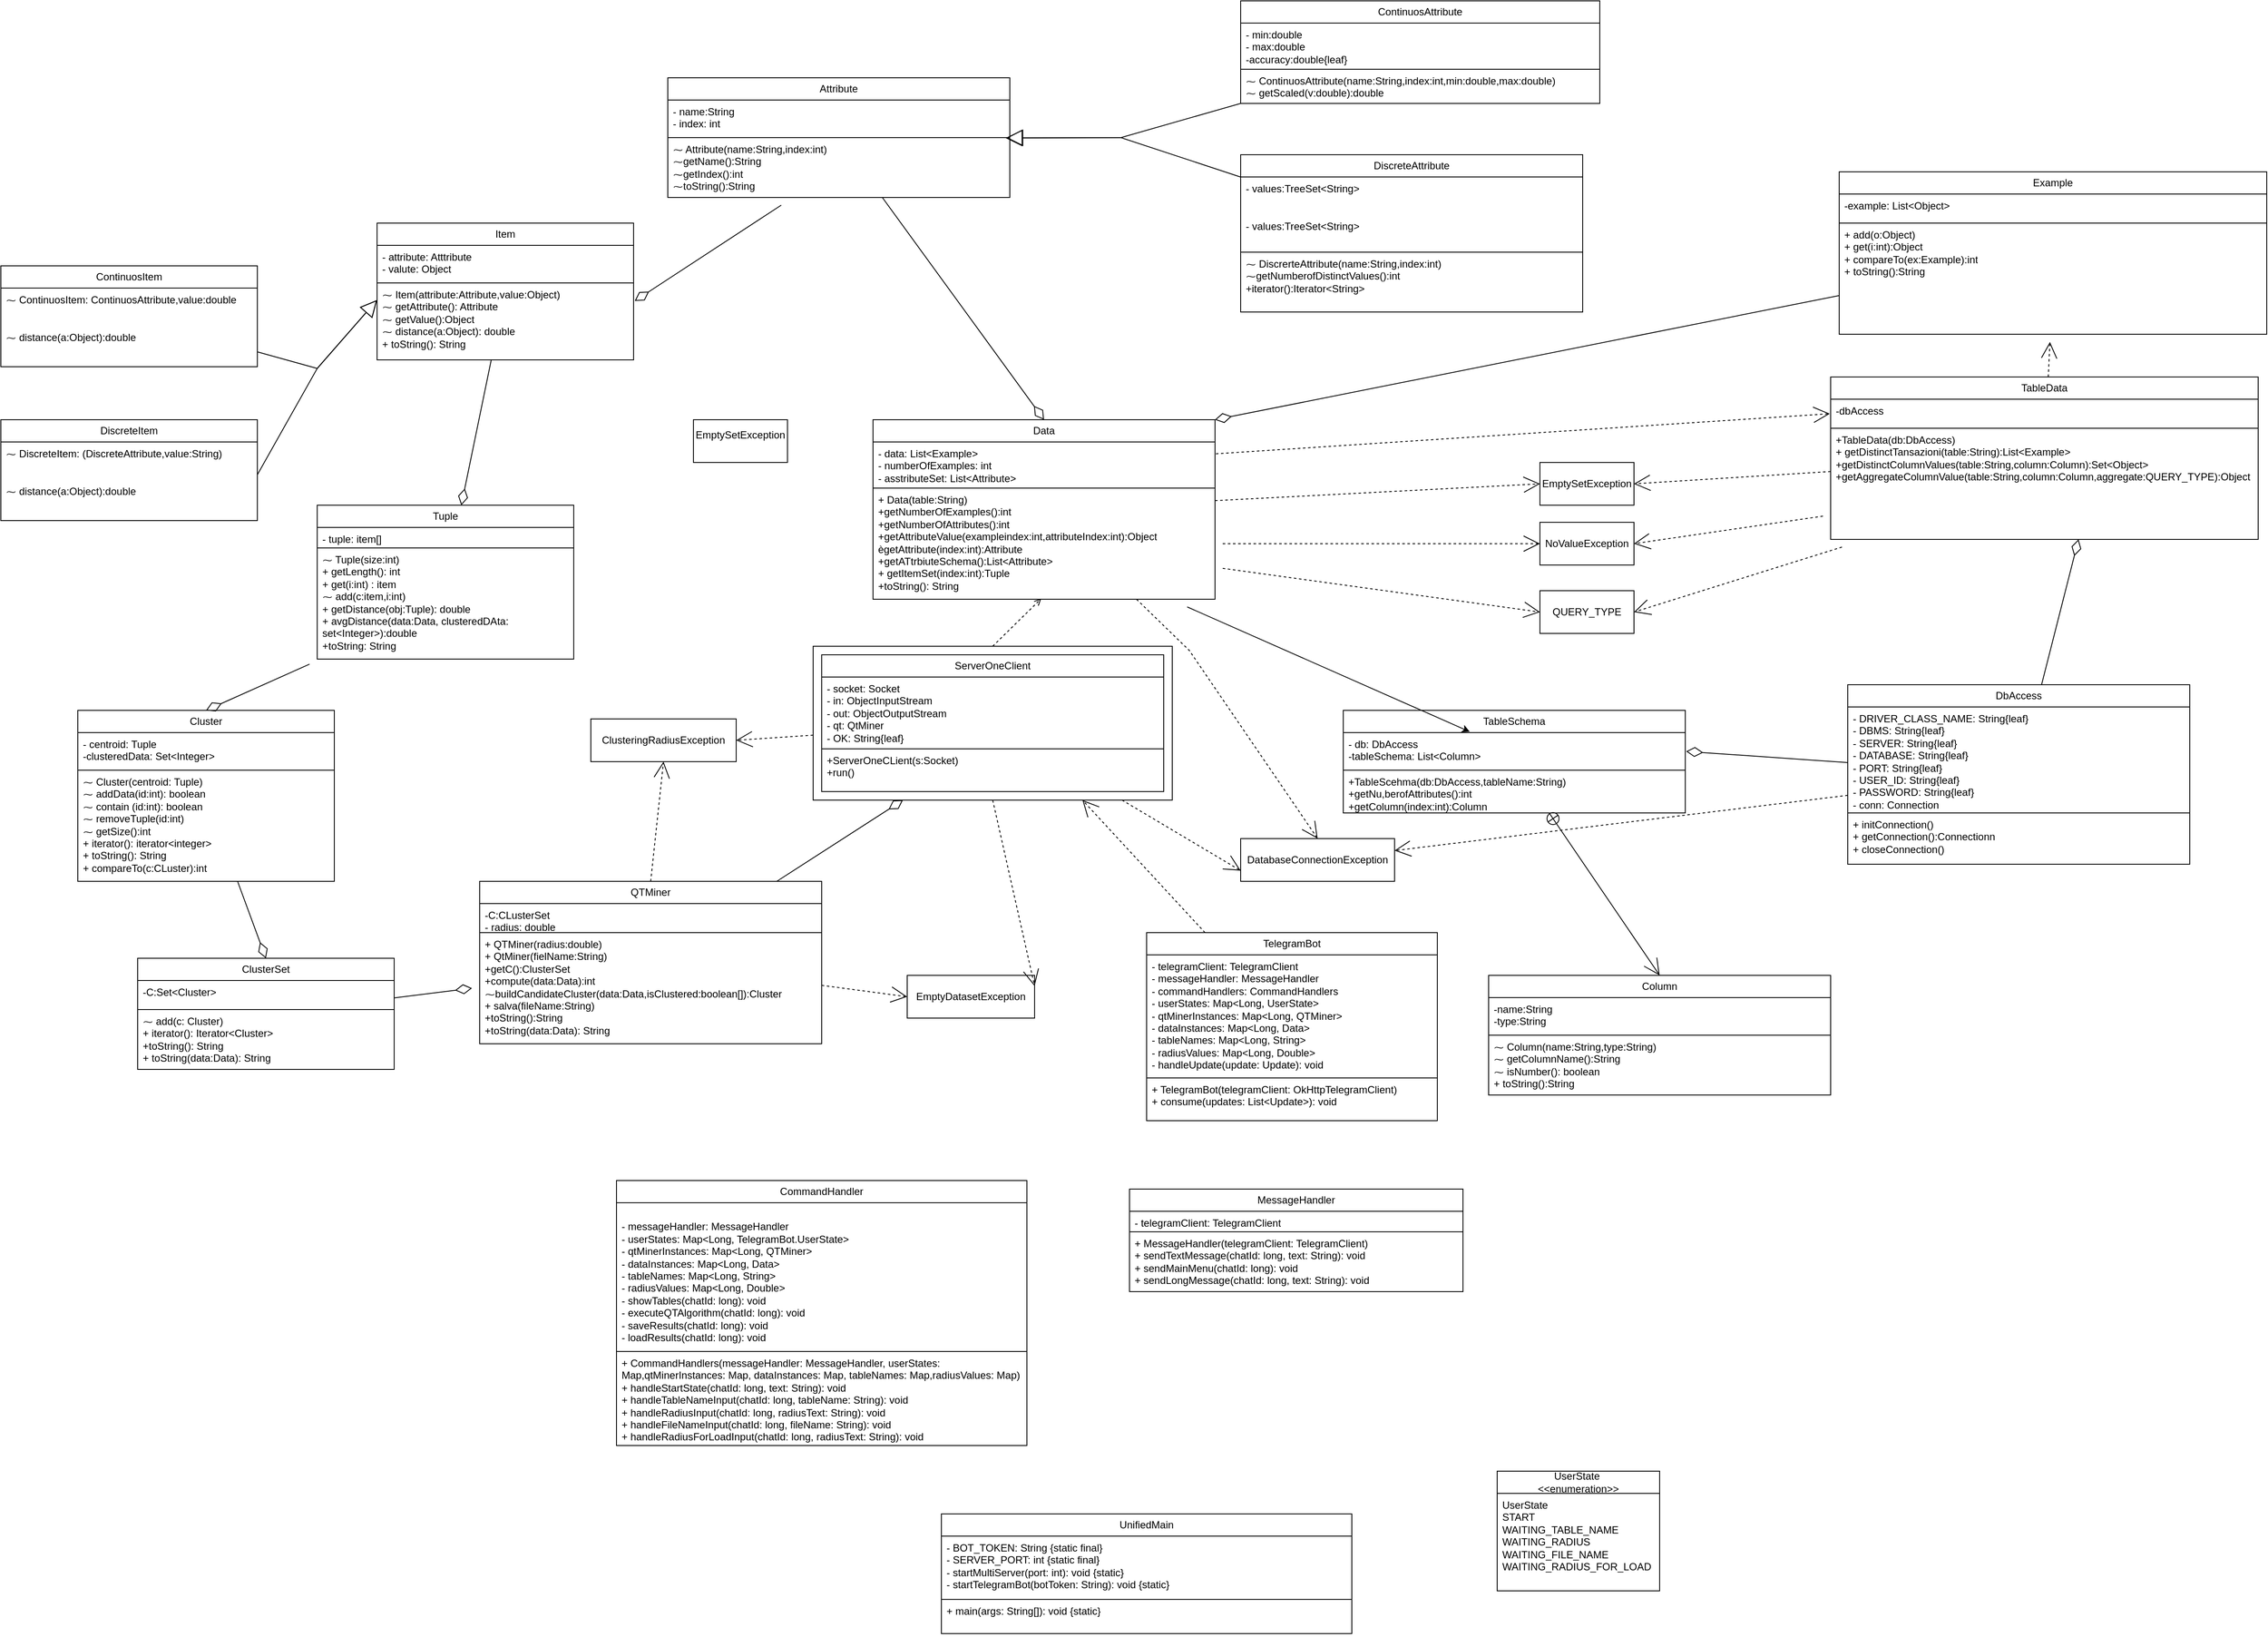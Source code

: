 <mxfile version="27.1.5">
  <diagram name="Pagina-1" id="mjdL0Gk-v7nQmJWpM4V3">
    <mxGraphModel dx="622" dy="1552" grid="1" gridSize="10" guides="1" tooltips="1" connect="1" arrows="1" fold="1" page="1" pageScale="1" pageWidth="827" pageHeight="1169" math="0" shadow="0">
      <root>
        <mxCell id="0" />
        <mxCell id="1" parent="0" />
        <mxCell id="j_IgRKaj08mLGNsZqeZe-5" value="ContinuosItem" style="swimlane;fontStyle=0;childLayout=stackLayout;horizontal=1;startSize=26;fillColor=none;horizontalStack=0;resizeParent=1;resizeParentMax=0;resizeLast=0;collapsible=1;marginBottom=0;whiteSpace=wrap;html=1;" parent="1" vertex="1">
          <mxGeometry x="60" y="140" width="300" height="118" as="geometry" />
        </mxCell>
        <mxCell id="j_IgRKaj08mLGNsZqeZe-6" value="&lt;div&gt;⁓ ContinuosItem: ContinuosAttribute,value:double&lt;/div&gt;" style="text;strokeColor=none;fillColor=none;align=left;verticalAlign=top;spacingLeft=4;spacingRight=4;overflow=hidden;rotatable=0;points=[[0,0.5],[1,0.5]];portConstraint=eastwest;whiteSpace=wrap;html=1;" parent="j_IgRKaj08mLGNsZqeZe-5" vertex="1">
          <mxGeometry y="26" width="300" height="44" as="geometry" />
        </mxCell>
        <mxCell id="j_IgRKaj08mLGNsZqeZe-7" value="⁓ distance(a:Object):double" style="text;strokeColor=none;fillColor=none;align=left;verticalAlign=top;spacingLeft=4;spacingRight=4;overflow=hidden;rotatable=0;points=[[0,0.5],[1,0.5]];portConstraint=eastwest;whiteSpace=wrap;html=1;" parent="j_IgRKaj08mLGNsZqeZe-5" vertex="1">
          <mxGeometry y="70" width="300" height="48" as="geometry" />
        </mxCell>
        <mxCell id="Jh_SoKNnlVgna3IxLkLt-3" style="edgeStyle=none;shape=connector;rounded=0;orthogonalLoop=1;jettySize=auto;html=1;strokeColor=default;align=center;verticalAlign=middle;fontFamily=Helvetica;fontSize=11;fontColor=default;labelBackgroundColor=default;endArrow=block;exitX=1;exitY=0.871;exitDx=0;exitDy=0;exitPerimeter=0;endFill=0;strokeWidth=1;endSize=17;" parent="1" source="j_IgRKaj08mLGNsZqeZe-10" edge="1">
          <mxGeometry relative="1" as="geometry">
            <mxPoint x="500" y="180" as="targetPoint" />
            <Array as="points">
              <mxPoint x="430" y="260" />
            </Array>
          </mxGeometry>
        </mxCell>
        <mxCell id="j_IgRKaj08mLGNsZqeZe-9" value="DiscreteItem" style="swimlane;fontStyle=0;childLayout=stackLayout;horizontal=1;startSize=26;fillColor=none;horizontalStack=0;resizeParent=1;resizeParentMax=0;resizeLast=0;collapsible=1;marginBottom=0;whiteSpace=wrap;html=1;" parent="1" vertex="1">
          <mxGeometry x="60" y="320" width="300" height="118" as="geometry" />
        </mxCell>
        <mxCell id="j_IgRKaj08mLGNsZqeZe-10" value="&lt;div&gt;⁓ DiscreteItem: (DiscreteAttribute,value:String)&lt;/div&gt;" style="text;strokeColor=none;fillColor=none;align=left;verticalAlign=top;spacingLeft=4;spacingRight=4;overflow=hidden;rotatable=0;points=[[0,0.5],[1,0.5]];portConstraint=eastwest;whiteSpace=wrap;html=1;" parent="j_IgRKaj08mLGNsZqeZe-9" vertex="1">
          <mxGeometry y="26" width="300" height="44" as="geometry" />
        </mxCell>
        <mxCell id="j_IgRKaj08mLGNsZqeZe-11" value="⁓ distance(a:Object):double" style="text;strokeColor=none;fillColor=none;align=left;verticalAlign=top;spacingLeft=4;spacingRight=4;overflow=hidden;rotatable=0;points=[[0,0.5],[1,0.5]];portConstraint=eastwest;whiteSpace=wrap;html=1;" parent="j_IgRKaj08mLGNsZqeZe-9" vertex="1">
          <mxGeometry y="70" width="300" height="48" as="geometry" />
        </mxCell>
        <mxCell id="j_IgRKaj08mLGNsZqeZe-72" style="rounded=0;orthogonalLoop=1;jettySize=auto;html=1;strokeWidth=1;endSize=17;strokeColor=default;align=center;verticalAlign=middle;fontFamily=Helvetica;fontSize=11;fontColor=default;labelBackgroundColor=default;endArrow=diamondThin;endFill=0;" parent="1" source="j_IgRKaj08mLGNsZqeZe-13" target="j_IgRKaj08mLGNsZqeZe-17" edge="1">
          <mxGeometry relative="1" as="geometry" />
        </mxCell>
        <mxCell id="j_IgRKaj08mLGNsZqeZe-13" value="Item" style="swimlane;fontStyle=0;childLayout=stackLayout;horizontal=1;startSize=26;fillColor=none;horizontalStack=0;resizeParent=1;resizeParentMax=0;resizeLast=0;collapsible=1;marginBottom=0;whiteSpace=wrap;html=1;" parent="1" vertex="1">
          <mxGeometry x="500" y="90" width="300" height="160" as="geometry" />
        </mxCell>
        <mxCell id="j_IgRKaj08mLGNsZqeZe-14" value="&lt;div&gt;- attribute: Atttribute&lt;/div&gt;&lt;div&gt;- valute: Object&lt;/div&gt;" style="text;strokeColor=none;fillColor=none;align=left;verticalAlign=top;spacingLeft=4;spacingRight=4;overflow=hidden;rotatable=0;points=[[0,0.5],[1,0.5]];portConstraint=eastwest;whiteSpace=wrap;html=1;perimeterSpacing=1;" parent="j_IgRKaj08mLGNsZqeZe-13" vertex="1">
          <mxGeometry y="26" width="300" height="44" as="geometry" />
        </mxCell>
        <mxCell id="j_IgRKaj08mLGNsZqeZe-15" value="&lt;div&gt;⁓ Item(attribute:Attribute,value:Object)&lt;/div&gt;&lt;div&gt;⁓ getAttribute(): Attribute&lt;/div&gt;&lt;div&gt;⁓ getValue():Object&lt;/div&gt;&lt;div&gt;⁓ distance(a:Object): double&lt;/div&gt;&lt;div&gt;+ toString(): String&lt;/div&gt;" style="text;strokeColor=default;fillColor=none;align=left;verticalAlign=top;spacingLeft=4;spacingRight=4;overflow=hidden;rotatable=0;points=[[0,0.5],[1,0.5]];portConstraint=eastwest;whiteSpace=wrap;html=1;perimeterSpacing=9;" parent="j_IgRKaj08mLGNsZqeZe-13" vertex="1">
          <mxGeometry y="70" width="300" height="90" as="geometry" />
        </mxCell>
        <mxCell id="j_IgRKaj08mLGNsZqeZe-17" value="Tuple" style="swimlane;fontStyle=0;childLayout=stackLayout;horizontal=1;startSize=26;fillColor=none;horizontalStack=0;resizeParent=1;resizeParentMax=0;resizeLast=0;collapsible=1;marginBottom=0;whiteSpace=wrap;html=1;" parent="1" vertex="1">
          <mxGeometry x="430" y="420" width="300" height="180" as="geometry" />
        </mxCell>
        <mxCell id="j_IgRKaj08mLGNsZqeZe-18" value="- tuple: item[]" style="text;strokeColor=none;fillColor=none;align=left;verticalAlign=top;spacingLeft=4;spacingRight=4;overflow=hidden;rotatable=0;points=[[0,0.5],[1,0.5]];portConstraint=eastwest;whiteSpace=wrap;html=1;perimeterSpacing=1;" parent="j_IgRKaj08mLGNsZqeZe-17" vertex="1">
          <mxGeometry y="26" width="300" height="24" as="geometry" />
        </mxCell>
        <mxCell id="j_IgRKaj08mLGNsZqeZe-19" value="&lt;div&gt;⁓ Tuple(size:int)&lt;/div&gt;&lt;div&gt;+ getLength(): int&lt;/div&gt;&lt;div&gt;+ get(i:int) : item&lt;/div&gt;&lt;div&gt;⁓ add(c:item,i:int)&lt;/div&gt;&lt;div&gt;+ getDistance(obj:Tuple): double&lt;/div&gt;&lt;div&gt;+ avgDistance(data:Data, clusteredDAta: set&amp;lt;Integer&amp;gt;):double&lt;/div&gt;&lt;div&gt;+toString: String&amp;nbsp;&lt;/div&gt;" style="text;strokeColor=default;fillColor=none;align=left;verticalAlign=top;spacingLeft=4;spacingRight=4;overflow=hidden;rotatable=0;points=[[0,0.5],[1,0.5]];portConstraint=eastwest;whiteSpace=wrap;html=1;perimeterSpacing=9;" parent="j_IgRKaj08mLGNsZqeZe-17" vertex="1">
          <mxGeometry y="50" width="300" height="130" as="geometry" />
        </mxCell>
        <mxCell id="j_IgRKaj08mLGNsZqeZe-74" style="rounded=0;orthogonalLoop=1;jettySize=auto;html=1;entryX=0.5;entryY=0;entryDx=0;entryDy=0;strokeColor=default;align=center;verticalAlign=middle;fontFamily=Helvetica;fontSize=11;fontColor=default;labelBackgroundColor=default;endArrow=diamondThin;endFill=0;strokeWidth=1;endSize=17;" parent="1" source="j_IgRKaj08mLGNsZqeZe-21" target="j_IgRKaj08mLGNsZqeZe-24" edge="1">
          <mxGeometry relative="1" as="geometry" />
        </mxCell>
        <mxCell id="j_IgRKaj08mLGNsZqeZe-21" value="Cluster" style="swimlane;fontStyle=0;childLayout=stackLayout;horizontal=1;startSize=26;fillColor=none;horizontalStack=0;resizeParent=1;resizeParentMax=0;resizeLast=0;collapsible=1;marginBottom=0;whiteSpace=wrap;html=1;" parent="1" vertex="1">
          <mxGeometry x="150" y="660" width="300" height="200" as="geometry" />
        </mxCell>
        <mxCell id="j_IgRKaj08mLGNsZqeZe-22" value="&lt;div&gt;- centroid: Tuple&lt;/div&gt;&lt;div&gt;-clusteredData: Set&amp;lt;Integer&amp;gt;&lt;/div&gt;" style="text;strokeColor=none;fillColor=none;align=left;verticalAlign=top;spacingLeft=4;spacingRight=4;overflow=hidden;rotatable=0;points=[[0,0.5],[1,0.5]];portConstraint=eastwest;whiteSpace=wrap;html=1;perimeterSpacing=1;" parent="j_IgRKaj08mLGNsZqeZe-21" vertex="1">
          <mxGeometry y="26" width="300" height="44" as="geometry" />
        </mxCell>
        <mxCell id="j_IgRKaj08mLGNsZqeZe-23" value="&lt;div&gt;⁓ Cluster(centroid: Tuple)&lt;/div&gt;&lt;div&gt;⁓ addData(id:int): boolean&lt;/div&gt;&lt;div&gt;⁓ contain (id:int): boolean&lt;/div&gt;&lt;div&gt;⁓ removeTuple(id:int)&lt;/div&gt;&lt;div&gt;⁓ getSize():int&lt;/div&gt;&lt;div&gt;+ iterator(): iterator&amp;lt;integer&amp;gt;&lt;/div&gt;&lt;div&gt;+ toString(): String&lt;/div&gt;&lt;div&gt;+ compareTo(c:CLuster):int&lt;/div&gt;" style="text;strokeColor=default;fillColor=none;align=left;verticalAlign=top;spacingLeft=4;spacingRight=4;overflow=hidden;rotatable=0;points=[[0,0.5],[1,0.5]];portConstraint=eastwest;whiteSpace=wrap;html=1;perimeterSpacing=9;" parent="j_IgRKaj08mLGNsZqeZe-21" vertex="1">
          <mxGeometry y="70" width="300" height="130" as="geometry" />
        </mxCell>
        <mxCell id="j_IgRKaj08mLGNsZqeZe-75" style="rounded=0;orthogonalLoop=1;jettySize=auto;html=1;entryX=0;entryY=0.5;entryDx=0;entryDy=0;strokeColor=default;align=center;verticalAlign=middle;fontFamily=Helvetica;fontSize=11;fontColor=default;labelBackgroundColor=default;endArrow=diamondThin;endFill=0;strokeWidth=1;endSize=17;" parent="1" source="j_IgRKaj08mLGNsZqeZe-24" target="j_IgRKaj08mLGNsZqeZe-29" edge="1">
          <mxGeometry relative="1" as="geometry" />
        </mxCell>
        <mxCell id="Jh_SoKNnlVgna3IxLkLt-12" style="edgeStyle=none;shape=connector;rounded=0;orthogonalLoop=1;jettySize=auto;html=1;entryX=0.5;entryY=1;entryDx=0;entryDy=0;strokeColor=default;align=center;verticalAlign=middle;fontFamily=Helvetica;fontSize=11;fontColor=default;labelBackgroundColor=default;endArrow=open;dashed=1;endFill=0;strokeWidth=1;endSize=17;exitX=0.5;exitY=0;exitDx=0;exitDy=0;" parent="1" source="j_IgRKaj08mLGNsZqeZe-27" target="j_IgRKaj08mLGNsZqeZe-36" edge="1">
          <mxGeometry relative="1" as="geometry" />
        </mxCell>
        <mxCell id="j_IgRKaj08mLGNsZqeZe-24" value="ClusterSet" style="swimlane;fontStyle=0;childLayout=stackLayout;horizontal=1;startSize=26;fillColor=none;horizontalStack=0;resizeParent=1;resizeParentMax=0;resizeLast=0;collapsible=1;marginBottom=0;whiteSpace=wrap;html=1;" parent="1" vertex="1">
          <mxGeometry x="220" y="950" width="300" height="130" as="geometry" />
        </mxCell>
        <mxCell id="j_IgRKaj08mLGNsZqeZe-25" value="-C:Set&amp;lt;Cluster&amp;gt;" style="text;strokeColor=none;fillColor=none;align=left;verticalAlign=top;spacingLeft=4;spacingRight=4;overflow=hidden;rotatable=0;points=[[0,0.5],[1,0.5]];portConstraint=eastwest;whiteSpace=wrap;html=1;perimeterSpacing=1;" parent="j_IgRKaj08mLGNsZqeZe-24" vertex="1">
          <mxGeometry y="26" width="300" height="34" as="geometry" />
        </mxCell>
        <mxCell id="j_IgRKaj08mLGNsZqeZe-26" value="&lt;div&gt;⁓ add(c: Cluster)&lt;/div&gt;&lt;div&gt;+ iterator(): Iterator&amp;lt;Cluster&amp;gt;&lt;/div&gt;&lt;div&gt;+toString(): String&lt;/div&gt;&lt;div&gt;+ toString(data:Data): String&lt;/div&gt;" style="text;strokeColor=default;fillColor=none;align=left;verticalAlign=top;spacingLeft=4;spacingRight=4;overflow=hidden;rotatable=0;points=[[0,0.5],[1,0.5]];portConstraint=eastwest;whiteSpace=wrap;html=1;perimeterSpacing=9;" parent="j_IgRKaj08mLGNsZqeZe-24" vertex="1">
          <mxGeometry y="60" width="300" height="70" as="geometry" />
        </mxCell>
        <mxCell id="Jh_SoKNnlVgna3IxLkLt-9" style="edgeStyle=none;shape=connector;rounded=0;orthogonalLoop=1;jettySize=auto;html=1;entryX=0;entryY=0.5;entryDx=0;entryDy=0;strokeColor=default;align=center;verticalAlign=middle;fontFamily=Helvetica;fontSize=11;fontColor=default;labelBackgroundColor=default;endArrow=open;dashed=1;endFill=0;strokeWidth=1;endSize=17;" parent="1" source="j_IgRKaj08mLGNsZqeZe-27" target="j_IgRKaj08mLGNsZqeZe-37" edge="1">
          <mxGeometry relative="1" as="geometry" />
        </mxCell>
        <mxCell id="j_IgRKaj08mLGNsZqeZe-27" value="QTMiner" style="swimlane;fontStyle=0;childLayout=stackLayout;horizontal=1;startSize=26;fillColor=none;horizontalStack=0;resizeParent=1;resizeParentMax=0;resizeLast=0;collapsible=1;marginBottom=0;whiteSpace=wrap;html=1;" parent="1" vertex="1">
          <mxGeometry x="620" y="860" width="400" height="190" as="geometry" />
        </mxCell>
        <mxCell id="j_IgRKaj08mLGNsZqeZe-28" value="&lt;div&gt;-C:CLusterSet&lt;/div&gt;&lt;div&gt;- radius: double&lt;/div&gt;" style="text;strokeColor=none;fillColor=none;align=left;verticalAlign=top;spacingLeft=4;spacingRight=4;overflow=hidden;rotatable=0;points=[[0,0.5],[1,0.5]];portConstraint=eastwest;whiteSpace=wrap;html=1;perimeterSpacing=1;" parent="j_IgRKaj08mLGNsZqeZe-27" vertex="1">
          <mxGeometry y="26" width="400" height="34" as="geometry" />
        </mxCell>
        <mxCell id="j_IgRKaj08mLGNsZqeZe-29" value="&lt;div&gt;+ QTMiner(radius:double)&lt;/div&gt;&lt;div&gt;+ QtMiner(fielName:String)&lt;/div&gt;&lt;div&gt;+getC():ClusterSet&lt;/div&gt;&lt;div&gt;+compute(data:Data):int&lt;/div&gt;&lt;div&gt;⁓buildCandidateCluster(data:Data,isClustered:boolean[]):Cluster&lt;/div&gt;&lt;div&gt;+ salva(fileName:String)&lt;/div&gt;&lt;div&gt;+toString():String&lt;/div&gt;&lt;div&gt;+toString(data:Data): String&lt;/div&gt;" style="text;strokeColor=default;fillColor=none;align=left;verticalAlign=top;spacingLeft=4;spacingRight=4;overflow=hidden;rotatable=0;points=[[0,0.5],[1,0.5]];portConstraint=eastwest;whiteSpace=wrap;html=1;perimeterSpacing=9;" parent="j_IgRKaj08mLGNsZqeZe-27" vertex="1">
          <mxGeometry y="60" width="400" height="130" as="geometry" />
        </mxCell>
        <mxCell id="j_IgRKaj08mLGNsZqeZe-33" value="TelegramBot" style="swimlane;fontStyle=0;childLayout=stackLayout;horizontal=1;startSize=26;fillColor=none;horizontalStack=0;resizeParent=1;resizeParentMax=0;resizeLast=0;collapsible=1;marginBottom=0;whiteSpace=wrap;html=1;" parent="1" vertex="1">
          <mxGeometry x="1400" y="920" width="340" height="220" as="geometry" />
        </mxCell>
        <mxCell id="oClaRUlcPeEchSdd5WKU-14" value="&lt;span&gt;- telegramClient: TelegramClient&lt;br&gt;&lt;/span&gt;&lt;span&gt;- messageHandler: MessageHandler&lt;br&gt;&lt;/span&gt;&lt;span&gt;- commandHandlers: CommandHandlers&lt;br&gt;&lt;/span&gt;&lt;span&gt;- userStates: Map&amp;lt;Long, UserState&amp;gt;&lt;br&gt;&lt;/span&gt;&lt;span&gt;- qtMinerInstances: Map&amp;lt;Long, QTMiner&amp;gt;&lt;br&gt;&lt;/span&gt;&lt;span&gt;- dataInstances: Map&amp;lt;Long, Data&amp;gt;&lt;br&gt;&lt;/span&gt;&lt;span&gt;- tableNames: Map&amp;lt;Long, String&amp;gt;&lt;br&gt;&lt;/span&gt;&lt;span&gt;- radiusValues: Map&amp;lt;Long, Double&amp;gt;&lt;/span&gt;&lt;br&gt;&lt;div&gt;&lt;span&gt;- handleUpdate(update: Update): void&lt;/span&gt;&lt;/div&gt;" style="text;strokeColor=none;fillColor=none;align=left;verticalAlign=top;spacingLeft=4;spacingRight=4;overflow=hidden;rotatable=0;points=[[0,0.5],[1,0.5]];portConstraint=eastwest;whiteSpace=wrap;html=1;perimeterSpacing=1;" vertex="1" parent="j_IgRKaj08mLGNsZqeZe-33">
          <mxGeometry y="26" width="340" height="144" as="geometry" />
        </mxCell>
        <mxCell id="j_IgRKaj08mLGNsZqeZe-35" value="&lt;div&gt;&lt;span&gt;+ TelegramBot(telegramClient: OkHttpTelegramClient)&lt;/span&gt;&lt;/div&gt;&lt;div&gt;&lt;span&gt;&lt;/span&gt;&lt;/div&gt;&lt;span&gt;+ consume(updates: List&amp;lt;Update&amp;gt;): void&lt;br&gt;&lt;br&gt;&lt;/span&gt;" style="text;strokeColor=default;fillColor=none;align=left;verticalAlign=top;spacingLeft=4;spacingRight=4;overflow=hidden;rotatable=0;points=[[0,0.5],[1,0.5]];portConstraint=eastwest;whiteSpace=wrap;html=1;perimeterSpacing=9;" parent="j_IgRKaj08mLGNsZqeZe-33" vertex="1">
          <mxGeometry y="170" width="340" height="50" as="geometry" />
        </mxCell>
        <mxCell id="j_IgRKaj08mLGNsZqeZe-36" value="&lt;div&gt;ClusteringRadiusException&lt;/div&gt;" style="html=1;whiteSpace=wrap;" parent="1" vertex="1">
          <mxGeometry x="750" y="670" width="170" height="50" as="geometry" />
        </mxCell>
        <mxCell id="j_IgRKaj08mLGNsZqeZe-37" value="EmptyDatasetException" style="html=1;whiteSpace=wrap;" parent="1" vertex="1">
          <mxGeometry x="1120" y="970" width="149" height="50" as="geometry" />
        </mxCell>
        <mxCell id="j_IgRKaj08mLGNsZqeZe-70" style="rounded=0;orthogonalLoop=1;jettySize=auto;html=1;entryX=0.5;entryY=0;entryDx=0;entryDy=0;endArrow=diamondThin;endFill=0;strokeWidth=1;endSize=17;" parent="1" source="j_IgRKaj08mLGNsZqeZe-38" target="j_IgRKaj08mLGNsZqeZe-41" edge="1">
          <mxGeometry relative="1" as="geometry" />
        </mxCell>
        <mxCell id="j_IgRKaj08mLGNsZqeZe-38" value="Attribute" style="swimlane;fontStyle=0;childLayout=stackLayout;horizontal=1;startSize=26;fillColor=none;horizontalStack=0;resizeParent=1;resizeParentMax=0;resizeLast=0;collapsible=1;marginBottom=0;whiteSpace=wrap;html=1;" parent="1" vertex="1">
          <mxGeometry x="840" y="-80" width="400" height="140" as="geometry" />
        </mxCell>
        <mxCell id="j_IgRKaj08mLGNsZqeZe-39" value="&lt;div&gt;- name:String&lt;/div&gt;&lt;div&gt;- index: int&lt;/div&gt;&lt;div&gt;&lt;br&gt;&lt;/div&gt;" style="text;strokeColor=none;fillColor=none;align=left;verticalAlign=top;spacingLeft=4;spacingRight=4;overflow=hidden;rotatable=0;points=[[0,0.5],[1,0.5]];portConstraint=eastwest;whiteSpace=wrap;html=1;perimeterSpacing=1;" parent="j_IgRKaj08mLGNsZqeZe-38" vertex="1">
          <mxGeometry y="26" width="400" height="44" as="geometry" />
        </mxCell>
        <mxCell id="j_IgRKaj08mLGNsZqeZe-40" value="&lt;div&gt;⁓ Attribute(name:String,index:int)&lt;/div&gt;&lt;div&gt;⁓getName():String&lt;/div&gt;&lt;div&gt;⁓getIndex():int&lt;/div&gt;&lt;div&gt;⁓toString():String&lt;/div&gt;" style="text;strokeColor=default;fillColor=none;align=left;verticalAlign=top;spacingLeft=4;spacingRight=4;overflow=hidden;rotatable=0;points=[[0,0.5],[1,0.5]];portConstraint=eastwest;whiteSpace=wrap;html=1;perimeterSpacing=9;" parent="j_IgRKaj08mLGNsZqeZe-38" vertex="1">
          <mxGeometry y="70" width="400" height="70" as="geometry" />
        </mxCell>
        <mxCell id="oClaRUlcPeEchSdd5WKU-6" style="edgeStyle=none;shape=connector;rounded=0;orthogonalLoop=1;jettySize=auto;html=1;entryX=0;entryY=0.5;entryDx=0;entryDy=0;dashed=1;strokeColor=default;strokeWidth=1;align=center;verticalAlign=middle;fontFamily=Helvetica;fontSize=11;fontColor=default;labelBackgroundColor=default;endArrow=open;endFill=0;endSize=17;" edge="1" parent="1" source="j_IgRKaj08mLGNsZqeZe-41" target="j_IgRKaj08mLGNsZqeZe-89">
          <mxGeometry relative="1" as="geometry" />
        </mxCell>
        <mxCell id="oClaRUlcPeEchSdd5WKU-13" style="edgeStyle=none;shape=connector;rounded=0;orthogonalLoop=1;jettySize=auto;html=1;entryX=0.5;entryY=0;entryDx=0;entryDy=0;dashed=1;strokeColor=default;strokeWidth=1;align=center;verticalAlign=middle;fontFamily=Helvetica;fontSize=11;fontColor=default;labelBackgroundColor=default;endArrow=open;endFill=0;endSize=17;" edge="1" parent="1" source="j_IgRKaj08mLGNsZqeZe-41" target="j_IgRKaj08mLGNsZqeZe-92">
          <mxGeometry relative="1" as="geometry">
            <Array as="points">
              <mxPoint x="1450" y="590" />
            </Array>
          </mxGeometry>
        </mxCell>
        <mxCell id="j_IgRKaj08mLGNsZqeZe-41" value="Data" style="swimlane;fontStyle=0;childLayout=stackLayout;horizontal=1;startSize=26;fillColor=none;horizontalStack=0;resizeParent=1;resizeParentMax=0;resizeLast=0;collapsible=1;marginBottom=0;whiteSpace=wrap;html=1;" parent="1" vertex="1">
          <mxGeometry x="1080" y="320" width="400" height="210" as="geometry" />
        </mxCell>
        <mxCell id="j_IgRKaj08mLGNsZqeZe-42" value="&lt;div&gt;- data: List&amp;lt;Example&amp;gt;&lt;/div&gt;&lt;div&gt;- numberOfExamples: int&lt;/div&gt;&lt;div&gt;- asstributeSet: List&amp;lt;Attribute&amp;gt;&lt;/div&gt;" style="text;strokeColor=none;fillColor=none;align=left;verticalAlign=top;spacingLeft=4;spacingRight=4;overflow=hidden;rotatable=0;points=[[0,0.5],[1,0.5]];portConstraint=eastwest;whiteSpace=wrap;html=1;perimeterSpacing=1;" parent="j_IgRKaj08mLGNsZqeZe-41" vertex="1">
          <mxGeometry y="26" width="400" height="54" as="geometry" />
        </mxCell>
        <mxCell id="j_IgRKaj08mLGNsZqeZe-43" value="&lt;div&gt;+ Data(table:String)&lt;/div&gt;&lt;div&gt;+getNumberOfExamples():int&lt;/div&gt;&lt;div&gt;+getNumberOfAttributes():int&lt;/div&gt;&lt;div&gt;+getAttributeValue(exampleindex:int,attributeIndex:int):Object&lt;/div&gt;&lt;div&gt;ègetAttribute(index:int):Attribute&lt;/div&gt;&lt;div&gt;+getATtrbiuteSchema():List&amp;lt;Attribute&amp;gt;&lt;/div&gt;&lt;div&gt;+ getItemSet(index:int):Tuple&lt;/div&gt;&lt;div&gt;+toString(): String&lt;/div&gt;" style="text;strokeColor=default;fillColor=none;align=left;verticalAlign=top;spacingLeft=4;spacingRight=4;overflow=hidden;rotatable=0;points=[[0,0.5],[1,0.5]];portConstraint=eastwest;whiteSpace=wrap;html=1;perimeterSpacing=9;" parent="j_IgRKaj08mLGNsZqeZe-41" vertex="1">
          <mxGeometry y="80" width="400" height="130" as="geometry" />
        </mxCell>
        <mxCell id="j_IgRKaj08mLGNsZqeZe-83" style="rounded=0;orthogonalLoop=1;jettySize=auto;html=1;entryX=0.5;entryY=0;entryDx=0;entryDy=0;strokeColor=default;startArrow=circlePlus;startFill=0;endArrow=open;endFill=0;strokeWidth=1;endSize=17;" parent="1" source="j_IgRKaj08mLGNsZqeZe-45" target="j_IgRKaj08mLGNsZqeZe-48" edge="1">
          <mxGeometry relative="1" as="geometry" />
        </mxCell>
        <mxCell id="j_IgRKaj08mLGNsZqeZe-45" value="TableSchema" style="swimlane;fontStyle=0;childLayout=stackLayout;horizontal=1;startSize=26;fillColor=none;horizontalStack=0;resizeParent=1;resizeParentMax=0;resizeLast=0;collapsible=1;marginBottom=0;whiteSpace=wrap;html=1;" parent="1" vertex="1">
          <mxGeometry x="1630" y="660" width="400" height="120" as="geometry" />
        </mxCell>
        <mxCell id="j_IgRKaj08mLGNsZqeZe-46" value="&lt;div&gt;- db: DbAccess&lt;/div&gt;&lt;div&gt;-tableSchema: List&amp;lt;Column&amp;gt;&lt;/div&gt;" style="text;strokeColor=none;fillColor=none;align=left;verticalAlign=top;spacingLeft=4;spacingRight=4;overflow=hidden;rotatable=0;points=[[0,0.5],[1,0.5]];portConstraint=eastwest;whiteSpace=wrap;html=1;perimeterSpacing=1;" parent="j_IgRKaj08mLGNsZqeZe-45" vertex="1">
          <mxGeometry y="26" width="400" height="44" as="geometry" />
        </mxCell>
        <mxCell id="j_IgRKaj08mLGNsZqeZe-47" value="&lt;div&gt;+TableScehma(db:DbAccess,tableName:String)&lt;/div&gt;&lt;div&gt;+getNu,berofAttributes():int&lt;/div&gt;&lt;div&gt;+getColumn(index:int):Column&lt;/div&gt;" style="text;strokeColor=default;fillColor=none;align=left;verticalAlign=top;spacingLeft=4;spacingRight=4;overflow=hidden;rotatable=0;points=[[0,0.5],[1,0.5]];portConstraint=eastwest;whiteSpace=wrap;html=1;perimeterSpacing=9;" parent="j_IgRKaj08mLGNsZqeZe-45" vertex="1">
          <mxGeometry y="70" width="400" height="50" as="geometry" />
        </mxCell>
        <mxCell id="j_IgRKaj08mLGNsZqeZe-48" value="Column" style="swimlane;fontStyle=0;childLayout=stackLayout;horizontal=1;startSize=26;fillColor=none;horizontalStack=0;resizeParent=1;resizeParentMax=0;resizeLast=0;collapsible=1;marginBottom=0;whiteSpace=wrap;html=1;" parent="1" vertex="1">
          <mxGeometry x="1800" y="970" width="400" height="140" as="geometry" />
        </mxCell>
        <mxCell id="j_IgRKaj08mLGNsZqeZe-49" value="&lt;div&gt;-name:String&lt;/div&gt;&lt;div&gt;-type:String&lt;/div&gt;&lt;div&gt;&lt;br&gt;&lt;/div&gt;" style="text;strokeColor=none;fillColor=none;align=left;verticalAlign=top;spacingLeft=4;spacingRight=4;overflow=hidden;rotatable=0;points=[[0,0.5],[1,0.5]];portConstraint=eastwest;whiteSpace=wrap;html=1;perimeterSpacing=1;" parent="j_IgRKaj08mLGNsZqeZe-48" vertex="1">
          <mxGeometry y="26" width="400" height="44" as="geometry" />
        </mxCell>
        <mxCell id="j_IgRKaj08mLGNsZqeZe-50" value="&lt;div&gt;⁓ Column(name:String,type:String)&lt;/div&gt;&lt;div&gt;⁓ getColumnName():String&lt;/div&gt;&lt;div&gt;⁓ isNumber(): boolean&lt;/div&gt;&lt;div&gt;+ toString():String&lt;/div&gt;" style="text;strokeColor=default;fillColor=none;align=left;verticalAlign=top;spacingLeft=4;spacingRight=4;overflow=hidden;rotatable=0;points=[[0,0.5],[1,0.5]];portConstraint=eastwest;whiteSpace=wrap;html=1;perimeterSpacing=9;" parent="j_IgRKaj08mLGNsZqeZe-48" vertex="1">
          <mxGeometry y="70" width="400" height="70" as="geometry" />
        </mxCell>
        <mxCell id="Jh_SoKNnlVgna3IxLkLt-8" style="edgeStyle=none;shape=connector;rounded=0;orthogonalLoop=1;jettySize=auto;html=1;entryX=1;entryY=0.5;entryDx=0;entryDy=0;strokeColor=default;align=center;verticalAlign=middle;fontFamily=Helvetica;fontSize=11;fontColor=default;labelBackgroundColor=default;endArrow=diamondThin;endFill=0;strokeWidth=1;endSize=17;" parent="1" source="j_IgRKaj08mLGNsZqeZe-51" target="j_IgRKaj08mLGNsZqeZe-46" edge="1">
          <mxGeometry relative="1" as="geometry" />
        </mxCell>
        <mxCell id="oClaRUlcPeEchSdd5WKU-4" style="edgeStyle=none;shape=connector;rounded=0;orthogonalLoop=1;jettySize=auto;html=1;dashed=1;strokeColor=default;strokeWidth=1;align=center;verticalAlign=middle;fontFamily=Helvetica;fontSize=11;fontColor=default;labelBackgroundColor=default;endArrow=open;endFill=0;endSize=17;" edge="1" parent="1" source="j_IgRKaj08mLGNsZqeZe-51" target="j_IgRKaj08mLGNsZqeZe-92">
          <mxGeometry relative="1" as="geometry" />
        </mxCell>
        <mxCell id="j_IgRKaj08mLGNsZqeZe-51" value="DbAccess" style="swimlane;fontStyle=0;childLayout=stackLayout;horizontal=1;startSize=26;fillColor=none;horizontalStack=0;resizeParent=1;resizeParentMax=0;resizeLast=0;collapsible=1;marginBottom=0;whiteSpace=wrap;html=1;" parent="1" vertex="1">
          <mxGeometry x="2220" y="630" width="400" height="210" as="geometry" />
        </mxCell>
        <mxCell id="j_IgRKaj08mLGNsZqeZe-52" value="&lt;div&gt;- DRIVER_CLASS_NAME: String{leaf}&lt;/div&gt;&lt;div&gt;- DBMS: String{leaf}&lt;/div&gt;&lt;div&gt;- SERVER: String{leaf}&lt;/div&gt;&lt;div&gt;- DATABASE: String{leaf}&lt;/div&gt;&lt;div&gt;- PORT: String{leaf}&lt;/div&gt;&lt;div&gt;- USER_ID:&amp;nbsp;String{leaf}&lt;/div&gt;&lt;div&gt;- PASSWORD:&amp;nbsp;String{leaf}&lt;/div&gt;&lt;div&gt;- conn: Connection&lt;/div&gt;" style="text;strokeColor=none;fillColor=none;align=left;verticalAlign=top;spacingLeft=4;spacingRight=4;overflow=hidden;rotatable=0;points=[[0,0.5],[1,0.5]];portConstraint=eastwest;whiteSpace=wrap;html=1;perimeterSpacing=1;" parent="j_IgRKaj08mLGNsZqeZe-51" vertex="1">
          <mxGeometry y="26" width="400" height="124" as="geometry" />
        </mxCell>
        <mxCell id="j_IgRKaj08mLGNsZqeZe-53" value="&lt;div&gt;+ initConnection()&lt;/div&gt;&lt;div&gt;+ getConnection():Connectionn&lt;/div&gt;&lt;div&gt;+ closeConnection()&lt;/div&gt;" style="text;strokeColor=default;fillColor=none;align=left;verticalAlign=top;spacingLeft=4;spacingRight=4;overflow=hidden;rotatable=0;points=[[0,0.5],[1,0.5]];portConstraint=eastwest;whiteSpace=wrap;html=1;perimeterSpacing=9;" parent="j_IgRKaj08mLGNsZqeZe-51" vertex="1">
          <mxGeometry y="150" width="400" height="60" as="geometry" />
        </mxCell>
        <mxCell id="j_IgRKaj08mLGNsZqeZe-85" style="rounded=0;orthogonalLoop=1;jettySize=auto;html=1;dashed=1;endArrow=open;endFill=0;strokeWidth=1;endSize=17;" parent="1" source="j_IgRKaj08mLGNsZqeZe-54" target="j_IgRKaj08mLGNsZqeZe-59" edge="1">
          <mxGeometry relative="1" as="geometry" />
        </mxCell>
        <mxCell id="oClaRUlcPeEchSdd5WKU-5" style="edgeStyle=none;shape=connector;rounded=0;orthogonalLoop=1;jettySize=auto;html=1;entryX=1;entryY=0.5;entryDx=0;entryDy=0;dashed=1;strokeColor=default;strokeWidth=1;align=center;verticalAlign=middle;fontFamily=Helvetica;fontSize=11;fontColor=default;labelBackgroundColor=default;endArrow=open;endFill=0;endSize=17;" edge="1" parent="1" source="j_IgRKaj08mLGNsZqeZe-54" target="j_IgRKaj08mLGNsZqeZe-89">
          <mxGeometry relative="1" as="geometry" />
        </mxCell>
        <mxCell id="j_IgRKaj08mLGNsZqeZe-54" value="TableData" style="swimlane;fontStyle=0;childLayout=stackLayout;horizontal=1;startSize=26;fillColor=none;horizontalStack=0;resizeParent=1;resizeParentMax=0;resizeLast=0;collapsible=1;marginBottom=0;whiteSpace=wrap;html=1;" parent="1" vertex="1">
          <mxGeometry x="2200" y="270" width="500" height="190" as="geometry" />
        </mxCell>
        <mxCell id="j_IgRKaj08mLGNsZqeZe-55" value="-dbAccess" style="text;strokeColor=none;fillColor=none;align=left;verticalAlign=top;spacingLeft=4;spacingRight=4;overflow=hidden;rotatable=0;points=[[0,0.5],[1,0.5]];portConstraint=eastwest;whiteSpace=wrap;html=1;perimeterSpacing=1;" parent="j_IgRKaj08mLGNsZqeZe-54" vertex="1">
          <mxGeometry y="26" width="500" height="34" as="geometry" />
        </mxCell>
        <mxCell id="j_IgRKaj08mLGNsZqeZe-56" value="&lt;div&gt;+TableData(db:DbAccess)&lt;/div&gt;&lt;div&gt;+ getDistinctTansazioni(table:String):List&amp;lt;Example&amp;gt;&lt;/div&gt;&lt;div&gt;+getDistinctColumnValues(table:String,column:Column):Set&amp;lt;Object&amp;gt;&lt;/div&gt;&lt;div&gt;+getAggregateColumnValue(table:String,column:Column,aggregate:QUERY_TYPE):Object&lt;/div&gt;" style="text;strokeColor=default;fillColor=none;align=left;verticalAlign=top;spacingLeft=4;spacingRight=4;overflow=hidden;rotatable=0;points=[[0,0.5],[1,0.5]];portConstraint=eastwest;whiteSpace=wrap;html=1;perimeterSpacing=9;" parent="j_IgRKaj08mLGNsZqeZe-54" vertex="1">
          <mxGeometry y="60" width="500" height="130" as="geometry" />
        </mxCell>
        <mxCell id="j_IgRKaj08mLGNsZqeZe-86" style="rounded=0;orthogonalLoop=1;jettySize=auto;html=1;entryX=1;entryY=0;entryDx=0;entryDy=0;endArrow=diamondThin;endFill=0;strokeWidth=1;endSize=17;" parent="1" source="j_IgRKaj08mLGNsZqeZe-57" target="j_IgRKaj08mLGNsZqeZe-41" edge="1">
          <mxGeometry relative="1" as="geometry" />
        </mxCell>
        <mxCell id="j_IgRKaj08mLGNsZqeZe-57" value="Example" style="swimlane;fontStyle=0;childLayout=stackLayout;horizontal=1;startSize=26;fillColor=none;horizontalStack=0;resizeParent=1;resizeParentMax=0;resizeLast=0;collapsible=1;marginBottom=0;whiteSpace=wrap;html=1;" parent="1" vertex="1">
          <mxGeometry x="2210" y="30" width="500" height="190" as="geometry" />
        </mxCell>
        <mxCell id="j_IgRKaj08mLGNsZqeZe-58" value="-example: List&amp;lt;Object&amp;gt;" style="text;strokeColor=none;fillColor=none;align=left;verticalAlign=top;spacingLeft=4;spacingRight=4;overflow=hidden;rotatable=0;points=[[0,0.5],[1,0.5]];portConstraint=eastwest;whiteSpace=wrap;html=1;perimeterSpacing=1;" parent="j_IgRKaj08mLGNsZqeZe-57" vertex="1">
          <mxGeometry y="26" width="500" height="34" as="geometry" />
        </mxCell>
        <mxCell id="j_IgRKaj08mLGNsZqeZe-59" value="&lt;div&gt;+ add(o:Object)&lt;/div&gt;&lt;div&gt;+ get(i:int):Object&lt;/div&gt;&lt;div&gt;+ compareTo(ex:Example):int&lt;/div&gt;&lt;div&gt;+ toString():String&lt;/div&gt;" style="text;strokeColor=default;fillColor=none;align=left;verticalAlign=top;spacingLeft=4;spacingRight=4;overflow=hidden;rotatable=0;points=[[0,0.5],[1,0.5]];portConstraint=eastwest;whiteSpace=wrap;html=1;perimeterSpacing=9;" parent="j_IgRKaj08mLGNsZqeZe-57" vertex="1">
          <mxGeometry y="60" width="500" height="130" as="geometry" />
        </mxCell>
        <mxCell id="j_IgRKaj08mLGNsZqeZe-60" value="DiscreteAttribute" style="swimlane;fontStyle=0;childLayout=stackLayout;horizontal=1;startSize=26;fillColor=none;horizontalStack=0;resizeParent=1;resizeParentMax=0;resizeLast=0;collapsible=1;marginBottom=0;whiteSpace=wrap;html=1;" parent="1" vertex="1">
          <mxGeometry x="1510" y="10" width="400" height="184" as="geometry" />
        </mxCell>
        <mxCell id="j_IgRKaj08mLGNsZqeZe-67" value="- values:TreeSet&amp;lt;String&amp;gt;" style="text;strokeColor=none;fillColor=none;align=left;verticalAlign=top;spacingLeft=4;spacingRight=4;overflow=hidden;rotatable=0;points=[[0,0.5],[1,0.5]];portConstraint=eastwest;whiteSpace=wrap;html=1;perimeterSpacing=1;" parent="j_IgRKaj08mLGNsZqeZe-60" vertex="1">
          <mxGeometry y="26" width="400" height="44" as="geometry" />
        </mxCell>
        <mxCell id="j_IgRKaj08mLGNsZqeZe-61" value="- values:TreeSet&amp;lt;String&amp;gt;" style="text;strokeColor=none;fillColor=none;align=left;verticalAlign=top;spacingLeft=4;spacingRight=4;overflow=hidden;rotatable=0;points=[[0,0.5],[1,0.5]];portConstraint=eastwest;whiteSpace=wrap;html=1;perimeterSpacing=1;" parent="j_IgRKaj08mLGNsZqeZe-60" vertex="1">
          <mxGeometry y="70" width="400" height="44" as="geometry" />
        </mxCell>
        <mxCell id="j_IgRKaj08mLGNsZqeZe-62" value="&lt;div&gt;⁓ DiscrerteAttribute(name:String,index:int)&lt;/div&gt;&lt;div&gt;⁓getNumberofDistinctValues():int&lt;/div&gt;&lt;div&gt;+iterator():Iterator&amp;lt;String&amp;gt;&lt;/div&gt;" style="text;strokeColor=default;fillColor=none;align=left;verticalAlign=top;spacingLeft=4;spacingRight=4;overflow=hidden;rotatable=0;points=[[0,0.5],[1,0.5]];portConstraint=eastwest;whiteSpace=wrap;html=1;perimeterSpacing=9;" parent="j_IgRKaj08mLGNsZqeZe-60" vertex="1">
          <mxGeometry y="114" width="400" height="70" as="geometry" />
        </mxCell>
        <mxCell id="Jh_SoKNnlVgna3IxLkLt-6" style="edgeStyle=none;shape=connector;rounded=0;orthogonalLoop=1;jettySize=auto;html=1;strokeColor=default;align=center;verticalAlign=middle;fontFamily=Helvetica;fontSize=11;fontColor=default;labelBackgroundColor=default;endArrow=block;endFill=0;entryX=0.967;entryY=0.108;entryDx=0;entryDy=0;entryPerimeter=0;strokeWidth=1;endSize=17;" parent="1" source="j_IgRKaj08mLGNsZqeZe-63" target="j_IgRKaj08mLGNsZqeZe-40" edge="1">
          <mxGeometry relative="1" as="geometry">
            <mxPoint x="1240" y="-10" as="targetPoint" />
            <Array as="points">
              <mxPoint x="1370" y="-10" />
            </Array>
          </mxGeometry>
        </mxCell>
        <mxCell id="j_IgRKaj08mLGNsZqeZe-63" value="ContinuosAttribute" style="swimlane;fontStyle=0;childLayout=stackLayout;horizontal=1;startSize=26;fillColor=none;horizontalStack=0;resizeParent=1;resizeParentMax=0;resizeLast=0;collapsible=1;marginBottom=0;whiteSpace=wrap;html=1;" parent="1" vertex="1">
          <mxGeometry x="1510" y="-170" width="420" height="120" as="geometry" />
        </mxCell>
        <mxCell id="j_IgRKaj08mLGNsZqeZe-64" value="&lt;div&gt;- min:double&lt;/div&gt;&lt;div&gt;- max:double&lt;/div&gt;&lt;div&gt;-accuracy:double{leaf}&lt;/div&gt;" style="text;strokeColor=none;fillColor=none;align=left;verticalAlign=top;spacingLeft=4;spacingRight=4;overflow=hidden;rotatable=0;points=[[0,0.5],[1,0.5]];portConstraint=eastwest;whiteSpace=wrap;html=1;perimeterSpacing=1;" parent="j_IgRKaj08mLGNsZqeZe-63" vertex="1">
          <mxGeometry y="26" width="420" height="54" as="geometry" />
        </mxCell>
        <mxCell id="j_IgRKaj08mLGNsZqeZe-65" value="&lt;div&gt;⁓ ContinuosAttribute(name:String,index:int,min:double,max:double)&lt;br&gt;&lt;/div&gt;&lt;div&gt;⁓ getScaled(v:double):double&lt;/div&gt;" style="text;strokeColor=default;fillColor=none;align=left;verticalAlign=top;spacingLeft=4;spacingRight=4;overflow=hidden;rotatable=0;points=[[0,0.5],[1,0.5]];portConstraint=eastwest;whiteSpace=wrap;html=1;perimeterSpacing=9;" parent="j_IgRKaj08mLGNsZqeZe-63" vertex="1">
          <mxGeometry y="80" width="420" height="40" as="geometry" />
        </mxCell>
        <mxCell id="j_IgRKaj08mLGNsZqeZe-71" style="rounded=0;orthogonalLoop=1;jettySize=auto;html=1;entryX=0.976;entryY=0.278;entryDx=0;entryDy=0;entryPerimeter=0;endArrow=diamondThin;endFill=0;strokeWidth=1;endSize=17;" parent="1" source="j_IgRKaj08mLGNsZqeZe-40" target="j_IgRKaj08mLGNsZqeZe-15" edge="1">
          <mxGeometry relative="1" as="geometry" />
        </mxCell>
        <mxCell id="j_IgRKaj08mLGNsZqeZe-73" style="rounded=0;orthogonalLoop=1;jettySize=auto;html=1;entryX=0.5;entryY=0;entryDx=0;entryDy=0;strokeWidth=1;endSize=17;strokeColor=default;align=center;verticalAlign=middle;fontFamily=Helvetica;fontSize=11;fontColor=default;labelBackgroundColor=default;endArrow=diamondThin;endFill=0;" parent="1" source="j_IgRKaj08mLGNsZqeZe-19" target="j_IgRKaj08mLGNsZqeZe-21" edge="1">
          <mxGeometry relative="1" as="geometry" />
        </mxCell>
        <mxCell id="j_IgRKaj08mLGNsZqeZe-79" style="rounded=0;orthogonalLoop=1;jettySize=auto;html=1;entryX=0;entryY=0.5;entryDx=0;entryDy=0;dashed=1;strokeColor=default;align=center;verticalAlign=middle;fontFamily=Helvetica;fontSize=11;fontColor=default;labelBackgroundColor=default;endArrow=open;endFill=0;strokeWidth=1;endSize=17;" parent="1" source="j_IgRKaj08mLGNsZqeZe-42" target="j_IgRKaj08mLGNsZqeZe-55" edge="1">
          <mxGeometry relative="1" as="geometry" />
        </mxCell>
        <mxCell id="j_IgRKaj08mLGNsZqeZe-80" style="rounded=0;orthogonalLoop=1;jettySize=auto;html=1;" parent="1" source="j_IgRKaj08mLGNsZqeZe-43" target="j_IgRKaj08mLGNsZqeZe-46" edge="1">
          <mxGeometry relative="1" as="geometry" />
        </mxCell>
        <mxCell id="j_IgRKaj08mLGNsZqeZe-88" value="NoValueException" style="html=1;whiteSpace=wrap;" parent="1" vertex="1">
          <mxGeometry x="1860" y="440" width="110" height="50" as="geometry" />
        </mxCell>
        <mxCell id="j_IgRKaj08mLGNsZqeZe-89" value="EmptySetException" style="html=1;whiteSpace=wrap;" parent="1" vertex="1">
          <mxGeometry x="1860" y="370" width="110" height="50" as="geometry" />
        </mxCell>
        <mxCell id="j_IgRKaj08mLGNsZqeZe-90" value="&lt;div&gt;QUERY_TYPE&lt;/div&gt;" style="html=1;whiteSpace=wrap;" parent="1" vertex="1">
          <mxGeometry x="1860" y="520" width="110" height="50" as="geometry" />
        </mxCell>
        <mxCell id="j_IgRKaj08mLGNsZqeZe-91" value="&lt;div&gt;EmptySetException&lt;/div&gt;&lt;div&gt;&lt;br&gt;&lt;/div&gt;" style="html=1;whiteSpace=wrap;" parent="1" vertex="1">
          <mxGeometry x="870" y="320" width="110" height="50" as="geometry" />
        </mxCell>
        <mxCell id="j_IgRKaj08mLGNsZqeZe-92" value="DatabaseConnectionException" style="html=1;whiteSpace=wrap;" parent="1" vertex="1">
          <mxGeometry x="1510" y="810" width="180" height="50" as="geometry" />
        </mxCell>
        <mxCell id="Jh_SoKNnlVgna3IxLkLt-2" style="edgeStyle=none;shape=connector;rounded=0;orthogonalLoop=1;jettySize=auto;html=1;entryX=0.028;entryY=0.269;entryDx=0;entryDy=0;entryPerimeter=0;strokeColor=default;align=center;verticalAlign=middle;fontFamily=Helvetica;fontSize=11;fontColor=default;labelBackgroundColor=default;endArrow=block;endFill=0;strokeWidth=1;endSize=17;" parent="1" source="j_IgRKaj08mLGNsZqeZe-5" target="j_IgRKaj08mLGNsZqeZe-15" edge="1">
          <mxGeometry relative="1" as="geometry">
            <Array as="points">
              <mxPoint x="430" y="260" />
            </Array>
          </mxGeometry>
        </mxCell>
        <mxCell id="Jh_SoKNnlVgna3IxLkLt-5" style="edgeStyle=none;shape=connector;rounded=0;orthogonalLoop=1;jettySize=auto;html=1;entryX=0.969;entryY=0.105;entryDx=0;entryDy=0;entryPerimeter=0;strokeColor=default;align=center;verticalAlign=middle;fontFamily=Helvetica;fontSize=11;fontColor=default;labelBackgroundColor=default;endArrow=block;endFill=0;strokeWidth=1;endSize=17;" parent="1" source="j_IgRKaj08mLGNsZqeZe-60" target="j_IgRKaj08mLGNsZqeZe-40" edge="1">
          <mxGeometry relative="1" as="geometry">
            <Array as="points">
              <mxPoint x="1370" y="-10" />
            </Array>
          </mxGeometry>
        </mxCell>
        <mxCell id="Jh_SoKNnlVgna3IxLkLt-7" style="edgeStyle=none;shape=connector;rounded=0;orthogonalLoop=1;jettySize=auto;html=1;entryX=0.577;entryY=0.939;entryDx=0;entryDy=0;entryPerimeter=0;strokeColor=default;align=center;verticalAlign=middle;fontFamily=Helvetica;fontSize=11;fontColor=default;labelBackgroundColor=default;endArrow=diamondThin;endFill=0;strokeWidth=1;endSize=17;" parent="1" source="j_IgRKaj08mLGNsZqeZe-51" target="j_IgRKaj08mLGNsZqeZe-56" edge="1">
          <mxGeometry relative="1" as="geometry" />
        </mxCell>
        <mxCell id="Jh_SoKNnlVgna3IxLkLt-11" value="" style="group" parent="1" vertex="1" connectable="0">
          <mxGeometry x="1010" y="585" width="420" height="180" as="geometry" />
        </mxCell>
        <mxCell id="Jh_SoKNnlVgna3IxLkLt-10" value="" style="whiteSpace=wrap;html=1;fontFamily=Helvetica;fontSize=11;fontColor=default;labelBackgroundColor=default;" parent="Jh_SoKNnlVgna3IxLkLt-11" vertex="1">
          <mxGeometry width="420" height="180" as="geometry" />
        </mxCell>
        <mxCell id="j_IgRKaj08mLGNsZqeZe-30" value="ServerOneClient" style="swimlane;fontStyle=0;childLayout=stackLayout;horizontal=1;startSize=26;fillColor=none;horizontalStack=0;resizeParent=1;resizeParentMax=0;resizeLast=0;collapsible=1;marginBottom=0;whiteSpace=wrap;html=1;perimeterSpacing=0;strokeWidth=1;strokeColor=default;shadow=0;glass=0;" parent="Jh_SoKNnlVgna3IxLkLt-11" vertex="1">
          <mxGeometry x="10" y="10" width="400" height="160" as="geometry" />
        </mxCell>
        <mxCell id="j_IgRKaj08mLGNsZqeZe-31" value="&lt;div&gt;- socket: Socket&lt;/div&gt;&lt;div&gt;- in: ObjectInputStream&lt;/div&gt;&lt;div&gt;- out: ObjectOutputStream&lt;/div&gt;&lt;div&gt;- qt: QtMiner&lt;/div&gt;&lt;div&gt;- OK: String{leaf}&lt;/div&gt;" style="text;strokeColor=none;fillColor=none;align=left;verticalAlign=top;spacingLeft=4;spacingRight=4;overflow=hidden;rotatable=0;points=[[0,0.5],[1,0.5]];portConstraint=eastwest;whiteSpace=wrap;html=1;perimeterSpacing=1;" parent="j_IgRKaj08mLGNsZqeZe-30" vertex="1">
          <mxGeometry y="26" width="400" height="84" as="geometry" />
        </mxCell>
        <mxCell id="j_IgRKaj08mLGNsZqeZe-32" value="&lt;div&gt;+ServerOneCLient(s:Socket)&lt;/div&gt;&lt;div&gt;+run()&lt;/div&gt;" style="text;strokeColor=default;fillColor=none;align=left;verticalAlign=top;spacingLeft=4;spacingRight=4;overflow=hidden;rotatable=0;points=[[0,0.5],[1,0.5]];portConstraint=eastwest;whiteSpace=wrap;html=1;perimeterSpacing=9;" parent="j_IgRKaj08mLGNsZqeZe-30" vertex="1">
          <mxGeometry y="110" width="400" height="50" as="geometry" />
        </mxCell>
        <mxCell id="j_IgRKaj08mLGNsZqeZe-76" style="rounded=0;orthogonalLoop=1;jettySize=auto;html=1;entryX=0.25;entryY=1;entryDx=0;entryDy=0;endArrow=diamondThin;endFill=0;strokeWidth=1;endSize=17;" parent="1" source="j_IgRKaj08mLGNsZqeZe-27" target="Jh_SoKNnlVgna3IxLkLt-10" edge="1">
          <mxGeometry relative="1" as="geometry" />
        </mxCell>
        <mxCell id="j_IgRKaj08mLGNsZqeZe-77" style="rounded=0;orthogonalLoop=1;jettySize=auto;html=1;entryX=0.75;entryY=1;entryDx=0;entryDy=0;dashed=1;strokeColor=default;align=center;verticalAlign=middle;fontFamily=Helvetica;fontSize=11;fontColor=default;labelBackgroundColor=default;endArrow=open;endFill=0;strokeWidth=1;endSize=17;" parent="1" source="j_IgRKaj08mLGNsZqeZe-33" target="Jh_SoKNnlVgna3IxLkLt-10" edge="1">
          <mxGeometry relative="1" as="geometry" />
        </mxCell>
        <mxCell id="j_IgRKaj08mLGNsZqeZe-78" style="rounded=0;orthogonalLoop=1;jettySize=auto;html=1;entryX=0.492;entryY=0.935;entryDx=0;entryDy=0;entryPerimeter=0;exitX=0.5;exitY=0;exitDx=0;exitDy=0;strokeColor=default;strokeWidth=1;align=center;verticalAlign=middle;fontFamily=Helvetica;fontSize=12;fontColor=default;fontStyle=0;horizontal=1;startSize=26;fillColor=none;dashed=1;endArrow=open;endFill=0;" parent="1" source="Jh_SoKNnlVgna3IxLkLt-10" target="j_IgRKaj08mLGNsZqeZe-43" edge="1">
          <mxGeometry relative="1" as="geometry" />
        </mxCell>
        <mxCell id="oClaRUlcPeEchSdd5WKU-1" style="rounded=0;orthogonalLoop=1;jettySize=auto;html=1;entryX=1;entryY=0.5;entryDx=0;entryDy=0;strokeColor=default;strokeWidth=1;align=center;verticalAlign=middle;fontFamily=Helvetica;fontSize=11;fontColor=default;labelBackgroundColor=default;endArrow=open;endFill=0;endSize=17;dashed=1;" edge="1" parent="1" source="Jh_SoKNnlVgna3IxLkLt-10" target="j_IgRKaj08mLGNsZqeZe-36">
          <mxGeometry relative="1" as="geometry" />
        </mxCell>
        <mxCell id="oClaRUlcPeEchSdd5WKU-2" style="edgeStyle=none;shape=connector;rounded=0;orthogonalLoop=1;jettySize=auto;html=1;entryX=1;entryY=0.25;entryDx=0;entryDy=0;dashed=1;strokeColor=default;strokeWidth=1;align=center;verticalAlign=middle;fontFamily=Helvetica;fontSize=11;fontColor=default;labelBackgroundColor=default;endArrow=open;endFill=0;endSize=17;exitX=0.5;exitY=1;exitDx=0;exitDy=0;" edge="1" parent="1" source="Jh_SoKNnlVgna3IxLkLt-10" target="j_IgRKaj08mLGNsZqeZe-37">
          <mxGeometry relative="1" as="geometry" />
        </mxCell>
        <mxCell id="oClaRUlcPeEchSdd5WKU-3" style="edgeStyle=none;shape=connector;rounded=0;orthogonalLoop=1;jettySize=auto;html=1;entryX=0;entryY=0.75;entryDx=0;entryDy=0;dashed=1;strokeColor=default;strokeWidth=1;align=center;verticalAlign=middle;fontFamily=Helvetica;fontSize=11;fontColor=default;labelBackgroundColor=default;endArrow=open;endFill=0;endSize=17;" edge="1" parent="1" source="Jh_SoKNnlVgna3IxLkLt-10" target="j_IgRKaj08mLGNsZqeZe-92">
          <mxGeometry relative="1" as="geometry" />
        </mxCell>
        <mxCell id="oClaRUlcPeEchSdd5WKU-7" style="edgeStyle=none;shape=connector;rounded=0;orthogonalLoop=1;jettySize=auto;html=1;entryX=1;entryY=0.5;entryDx=0;entryDy=0;dashed=1;strokeColor=default;strokeWidth=1;align=center;verticalAlign=middle;fontFamily=Helvetica;fontSize=11;fontColor=default;labelBackgroundColor=default;endArrow=open;endFill=0;endSize=17;" edge="1" parent="1" source="j_IgRKaj08mLGNsZqeZe-56" target="j_IgRKaj08mLGNsZqeZe-88">
          <mxGeometry relative="1" as="geometry" />
        </mxCell>
        <mxCell id="oClaRUlcPeEchSdd5WKU-8" style="edgeStyle=none;shape=connector;rounded=0;orthogonalLoop=1;jettySize=auto;html=1;entryX=0;entryY=0.5;entryDx=0;entryDy=0;dashed=1;strokeColor=default;strokeWidth=1;align=center;verticalAlign=middle;fontFamily=Helvetica;fontSize=11;fontColor=default;labelBackgroundColor=default;endArrow=open;endFill=0;endSize=17;" edge="1" parent="1" source="j_IgRKaj08mLGNsZqeZe-43" target="j_IgRKaj08mLGNsZqeZe-88">
          <mxGeometry relative="1" as="geometry" />
        </mxCell>
        <mxCell id="oClaRUlcPeEchSdd5WKU-9" style="edgeStyle=none;shape=connector;rounded=0;orthogonalLoop=1;jettySize=auto;html=1;entryX=1;entryY=0.5;entryDx=0;entryDy=0;dashed=1;strokeColor=default;strokeWidth=1;align=center;verticalAlign=middle;fontFamily=Helvetica;fontSize=11;fontColor=default;labelBackgroundColor=default;endArrow=open;endFill=0;endSize=17;" edge="1" parent="1" source="j_IgRKaj08mLGNsZqeZe-56" target="j_IgRKaj08mLGNsZqeZe-90">
          <mxGeometry relative="1" as="geometry" />
        </mxCell>
        <mxCell id="oClaRUlcPeEchSdd5WKU-10" style="edgeStyle=none;shape=connector;rounded=0;orthogonalLoop=1;jettySize=auto;html=1;entryX=0;entryY=0.5;entryDx=0;entryDy=0;dashed=1;strokeColor=default;strokeWidth=1;align=center;verticalAlign=middle;fontFamily=Helvetica;fontSize=11;fontColor=default;labelBackgroundColor=default;endArrow=open;endFill=0;endSize=17;" edge="1" parent="1" source="j_IgRKaj08mLGNsZqeZe-43" target="j_IgRKaj08mLGNsZqeZe-90">
          <mxGeometry relative="1" as="geometry" />
        </mxCell>
        <mxCell id="oClaRUlcPeEchSdd5WKU-15" value="MessageHandler" style="swimlane;fontStyle=0;childLayout=stackLayout;horizontal=1;startSize=26;fillColor=none;horizontalStack=0;resizeParent=1;resizeParentMax=0;resizeLast=0;collapsible=1;marginBottom=0;whiteSpace=wrap;html=1;" vertex="1" parent="1">
          <mxGeometry x="1380" y="1220" width="390" height="120" as="geometry" />
        </mxCell>
        <mxCell id="oClaRUlcPeEchSdd5WKU-16" value="&lt;span&gt;- telegramClient: TelegramClient&lt;br&gt;&lt;/span&gt;" style="text;strokeColor=none;fillColor=none;align=left;verticalAlign=top;spacingLeft=4;spacingRight=4;overflow=hidden;rotatable=0;points=[[0,0.5],[1,0.5]];portConstraint=eastwest;whiteSpace=wrap;html=1;perimeterSpacing=1;" vertex="1" parent="oClaRUlcPeEchSdd5WKU-15">
          <mxGeometry y="26" width="390" height="24" as="geometry" />
        </mxCell>
        <mxCell id="oClaRUlcPeEchSdd5WKU-17" value="&lt;span&gt;+ MessageHandler(telegramClient: TelegramClient)&lt;br&gt;&lt;/span&gt;&lt;span&gt;+ sendTextMessage(chatId: long, text: String): void&lt;br&gt;&lt;/span&gt;&lt;span&gt;+ sendMainMenu(chatId: long): void&lt;br&gt;&lt;/span&gt;&lt;span&gt;+ sendLongMessage(chatId: long, text: String): void&lt;/span&gt;" style="text;strokeColor=default;fillColor=none;align=left;verticalAlign=top;spacingLeft=4;spacingRight=4;overflow=hidden;rotatable=0;points=[[0,0.5],[1,0.5]];portConstraint=eastwest;whiteSpace=wrap;html=1;perimeterSpacing=9;" vertex="1" parent="oClaRUlcPeEchSdd5WKU-15">
          <mxGeometry y="50" width="390" height="70" as="geometry" />
        </mxCell>
        <mxCell id="oClaRUlcPeEchSdd5WKU-18" value="CommandHandler" style="swimlane;fontStyle=0;childLayout=stackLayout;horizontal=1;startSize=26;fillColor=none;horizontalStack=0;resizeParent=1;resizeParentMax=0;resizeLast=0;collapsible=1;marginBottom=0;whiteSpace=wrap;html=1;" vertex="1" parent="1">
          <mxGeometry x="780" y="1210" width="480" height="310" as="geometry" />
        </mxCell>
        <mxCell id="oClaRUlcPeEchSdd5WKU-19" value="&lt;br&gt;- messageHandler: MessageHandler&lt;br&gt;- userStates: Map&amp;lt;Long, TelegramBot.UserState&amp;gt;&lt;br&gt;- qtMinerInstances: Map&amp;lt;Long, QTMiner&amp;gt;&lt;br&gt;- dataInstances: Map&amp;lt;Long, Data&amp;gt;&lt;br&gt;- tableNames: Map&amp;lt;Long, String&amp;gt;&lt;br&gt;- radiusValues: Map&amp;lt;Long, Double&amp;gt;&lt;br&gt;- showTables(chatId: long): void&lt;br&gt;- executeQTAlgorithm(chatId: long): void&lt;br&gt;- saveResults(chatId: long): void&lt;br&gt;- loadResults(chatId: long): void" style="text;strokeColor=none;fillColor=none;align=left;verticalAlign=top;spacingLeft=4;spacingRight=4;overflow=hidden;rotatable=0;points=[[0,0.5],[1,0.5]];portConstraint=eastwest;whiteSpace=wrap;html=1;perimeterSpacing=1;" vertex="1" parent="oClaRUlcPeEchSdd5WKU-18">
          <mxGeometry y="26" width="480" height="174" as="geometry" />
        </mxCell>
        <mxCell id="oClaRUlcPeEchSdd5WKU-20" value="+ CommandHandlers(messageHandler: MessageHandler, userStates: Map,qtMinerInstances: Map, dataInstances: Map, tableNames: Map,radiusValues: Map)&lt;br&gt;+ handleStartState(chatId: long, text: String): void&lt;br&gt;+ handleTableNameInput(chatId: long, tableName: String): void&lt;br&gt;+ handleRadiusInput(chatId: long, radiusText: String): void&lt;br&gt;+ handleFileNameInput(chatId: long, fileName: String): void&lt;br&gt;+ handleRadiusForLoadInput(chatId: long, radiusText: String): void" style="text;strokeColor=default;fillColor=none;align=left;verticalAlign=top;spacingLeft=4;spacingRight=4;overflow=hidden;rotatable=0;points=[[0,0.5],[1,0.5]];portConstraint=eastwest;whiteSpace=wrap;html=1;perimeterSpacing=9;" vertex="1" parent="oClaRUlcPeEchSdd5WKU-18">
          <mxGeometry y="200" width="480" height="110" as="geometry" />
        </mxCell>
        <mxCell id="oClaRUlcPeEchSdd5WKU-21" value="UnifiedMain" style="swimlane;fontStyle=0;childLayout=stackLayout;horizontal=1;startSize=26;fillColor=none;horizontalStack=0;resizeParent=1;resizeParentMax=0;resizeLast=0;collapsible=1;marginBottom=0;whiteSpace=wrap;html=1;" vertex="1" parent="1">
          <mxGeometry x="1160" y="1600" width="480" height="140" as="geometry" />
        </mxCell>
        <mxCell id="oClaRUlcPeEchSdd5WKU-23" value="- BOT_TOKEN: String {static final}&lt;br&gt;- SERVER_PORT: int {static final}&lt;br&gt;- startMultiServer(port: int): void {static}&lt;br&gt;- startTelegramBot(botToken: String): void {static}" style="text;strokeColor=default;fillColor=none;align=left;verticalAlign=top;spacingLeft=4;spacingRight=4;overflow=hidden;rotatable=0;points=[[0,0.5],[1,0.5]];portConstraint=eastwest;whiteSpace=wrap;html=1;perimeterSpacing=9;" vertex="1" parent="oClaRUlcPeEchSdd5WKU-21">
          <mxGeometry y="26" width="480" height="74" as="geometry" />
        </mxCell>
        <mxCell id="oClaRUlcPeEchSdd5WKU-24" value="+ main(args: String[]): void {static}" style="text;strokeColor=default;fillColor=none;align=left;verticalAlign=top;spacingLeft=4;spacingRight=4;overflow=hidden;rotatable=0;points=[[0,0.5],[1,0.5]];portConstraint=eastwest;whiteSpace=wrap;html=1;perimeterSpacing=9;" vertex="1" parent="oClaRUlcPeEchSdd5WKU-21">
          <mxGeometry y="100" width="480" height="40" as="geometry" />
        </mxCell>
        <mxCell id="oClaRUlcPeEchSdd5WKU-26" value="UserState&amp;nbsp;&lt;br&gt;&amp;lt;&amp;lt;enumeration&amp;gt;&amp;gt;" style="swimlane;fontStyle=0;childLayout=stackLayout;horizontal=1;startSize=26;fillColor=none;horizontalStack=0;resizeParent=1;resizeParentMax=0;resizeLast=0;collapsible=1;marginBottom=0;whiteSpace=wrap;html=1;" vertex="1" parent="1">
          <mxGeometry x="1810" y="1550" width="190" height="140" as="geometry" />
        </mxCell>
        <mxCell id="oClaRUlcPeEchSdd5WKU-27" value="UserState&lt;br&gt;START&lt;br&gt;WAITING_TABLE_NAME&lt;br&gt;WAITING_RADIUS&lt;br&gt;WAITING_FILE_NAME&lt;br&gt;WAITING_RADIUS_FOR_LOAD" style="text;strokeColor=default;fillColor=none;align=left;verticalAlign=top;spacingLeft=4;spacingRight=4;overflow=hidden;rotatable=0;points=[[0,0.5],[1,0.5]];portConstraint=eastwest;whiteSpace=wrap;html=1;perimeterSpacing=9;" vertex="1" parent="oClaRUlcPeEchSdd5WKU-26">
          <mxGeometry y="26" width="190" height="114" as="geometry" />
        </mxCell>
      </root>
    </mxGraphModel>
  </diagram>
</mxfile>
